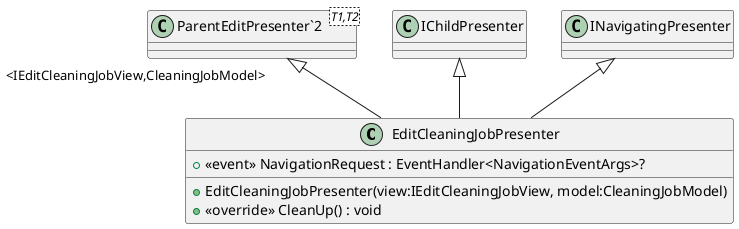 @startuml
class EditCleaningJobPresenter {
    +  <<event>> NavigationRequest : EventHandler<NavigationEventArgs>? 
    + EditCleaningJobPresenter(view:IEditCleaningJobView, model:CleaningJobModel)
    + <<override>> CleanUp() : void
}
class "ParentEditPresenter`2"<T1,T2> {
}
"ParentEditPresenter`2" "<IEditCleaningJobView,CleaningJobModel>" <|-- EditCleaningJobPresenter
IChildPresenter <|-- EditCleaningJobPresenter
INavigatingPresenter <|-- EditCleaningJobPresenter
@enduml
